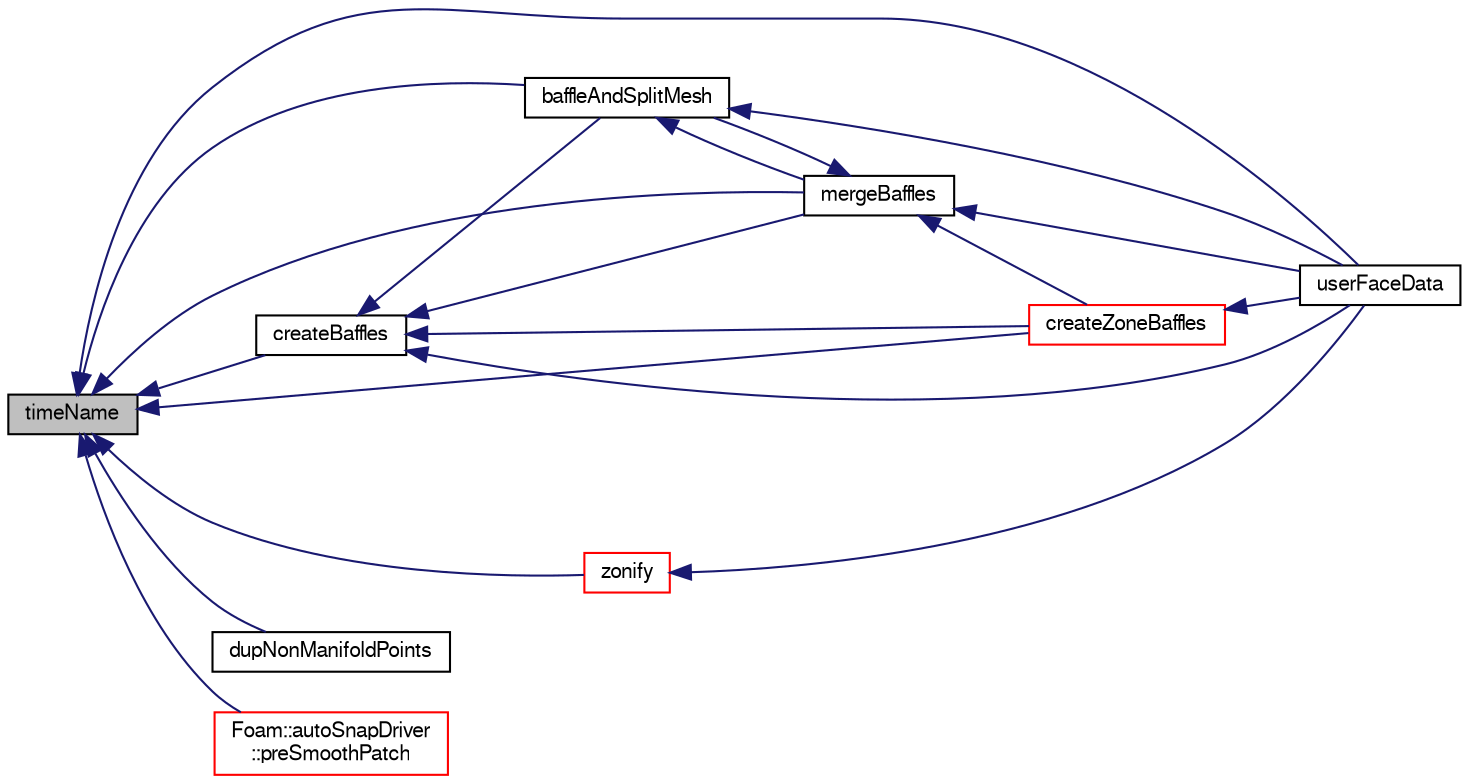 digraph "timeName"
{
  bgcolor="transparent";
  edge [fontname="FreeSans",fontsize="10",labelfontname="FreeSans",labelfontsize="10"];
  node [fontname="FreeSans",fontsize="10",shape=record];
  rankdir="LR";
  Node16502 [label="timeName",height=0.2,width=0.4,color="black", fillcolor="grey75", style="filled", fontcolor="black"];
  Node16502 -> Node16503 [dir="back",color="midnightblue",fontsize="10",style="solid",fontname="FreeSans"];
  Node16503 [label="baffleAndSplitMesh",height=0.2,width=0.4,color="black",URL="$a24662.html#acb8d36155594ec3a96e6b94925c85881",tooltip="Split off unreachable areas of mesh. "];
  Node16503 -> Node16504 [dir="back",color="midnightblue",fontsize="10",style="solid",fontname="FreeSans"];
  Node16504 [label="mergeBaffles",height=0.2,width=0.4,color="black",URL="$a24662.html#aa959f1ef1377d3a4eaac5ff099280e50",tooltip="Merge baffles. Gets pairs of faces. "];
  Node16504 -> Node16503 [dir="back",color="midnightblue",fontsize="10",style="solid",fontname="FreeSans"];
  Node16504 -> Node16505 [dir="back",color="midnightblue",fontsize="10",style="solid",fontname="FreeSans"];
  Node16505 [label="createZoneBaffles",height=0.2,width=0.4,color="red",URL="$a24662.html#a79af0bcc267d8fda8b3f4e683cac915b",tooltip="Create baffles for faces straddling zoned surfaces. Return. "];
  Node16505 -> Node16507 [dir="back",color="midnightblue",fontsize="10",style="solid",fontname="FreeSans"];
  Node16507 [label="userFaceData",height=0.2,width=0.4,color="black",URL="$a24662.html#a2cb6efa4184bedfbed60b069881c26a3"];
  Node16504 -> Node16507 [dir="back",color="midnightblue",fontsize="10",style="solid",fontname="FreeSans"];
  Node16503 -> Node16507 [dir="back",color="midnightblue",fontsize="10",style="solid",fontname="FreeSans"];
  Node16502 -> Node16508 [dir="back",color="midnightblue",fontsize="10",style="solid",fontname="FreeSans"];
  Node16508 [label="createBaffles",height=0.2,width=0.4,color="black",URL="$a24662.html#adf59ba1ba1060862e3274059692eea57",tooltip="Create baffle for every internal face where ownPatch != -1. "];
  Node16508 -> Node16503 [dir="back",color="midnightblue",fontsize="10",style="solid",fontname="FreeSans"];
  Node16508 -> Node16505 [dir="back",color="midnightblue",fontsize="10",style="solid",fontname="FreeSans"];
  Node16508 -> Node16504 [dir="back",color="midnightblue",fontsize="10",style="solid",fontname="FreeSans"];
  Node16508 -> Node16507 [dir="back",color="midnightblue",fontsize="10",style="solid",fontname="FreeSans"];
  Node16502 -> Node16505 [dir="back",color="midnightblue",fontsize="10",style="solid",fontname="FreeSans"];
  Node16502 -> Node16509 [dir="back",color="midnightblue",fontsize="10",style="solid",fontname="FreeSans"];
  Node16509 [label="dupNonManifoldPoints",height=0.2,width=0.4,color="black",URL="$a24662.html#a9dbc8bd1d38070053486014e911d03a1",tooltip="Find boundary points that connect to more than one cell. "];
  Node16502 -> Node16504 [dir="back",color="midnightblue",fontsize="10",style="solid",fontname="FreeSans"];
  Node16502 -> Node16510 [dir="back",color="midnightblue",fontsize="10",style="solid",fontname="FreeSans"];
  Node16510 [label="Foam::autoSnapDriver\l::preSmoothPatch",height=0.2,width=0.4,color="red",URL="$a24622.html#a5328524e4037f1f8ecb542c16492d6b9",tooltip="Smooth the mesh (patch and internal) to increase visibility. "];
  Node16502 -> Node16507 [dir="back",color="midnightblue",fontsize="10",style="solid",fontname="FreeSans"];
  Node16502 -> Node16514 [dir="back",color="midnightblue",fontsize="10",style="solid",fontname="FreeSans"];
  Node16514 [label="zonify",height=0.2,width=0.4,color="red",URL="$a24662.html#a90cf965dfe02eb20f11a4a8c6035747f",tooltip="Put faces/cells into zones according to surface specification. "];
  Node16514 -> Node16507 [dir="back",color="midnightblue",fontsize="10",style="solid",fontname="FreeSans"];
}
